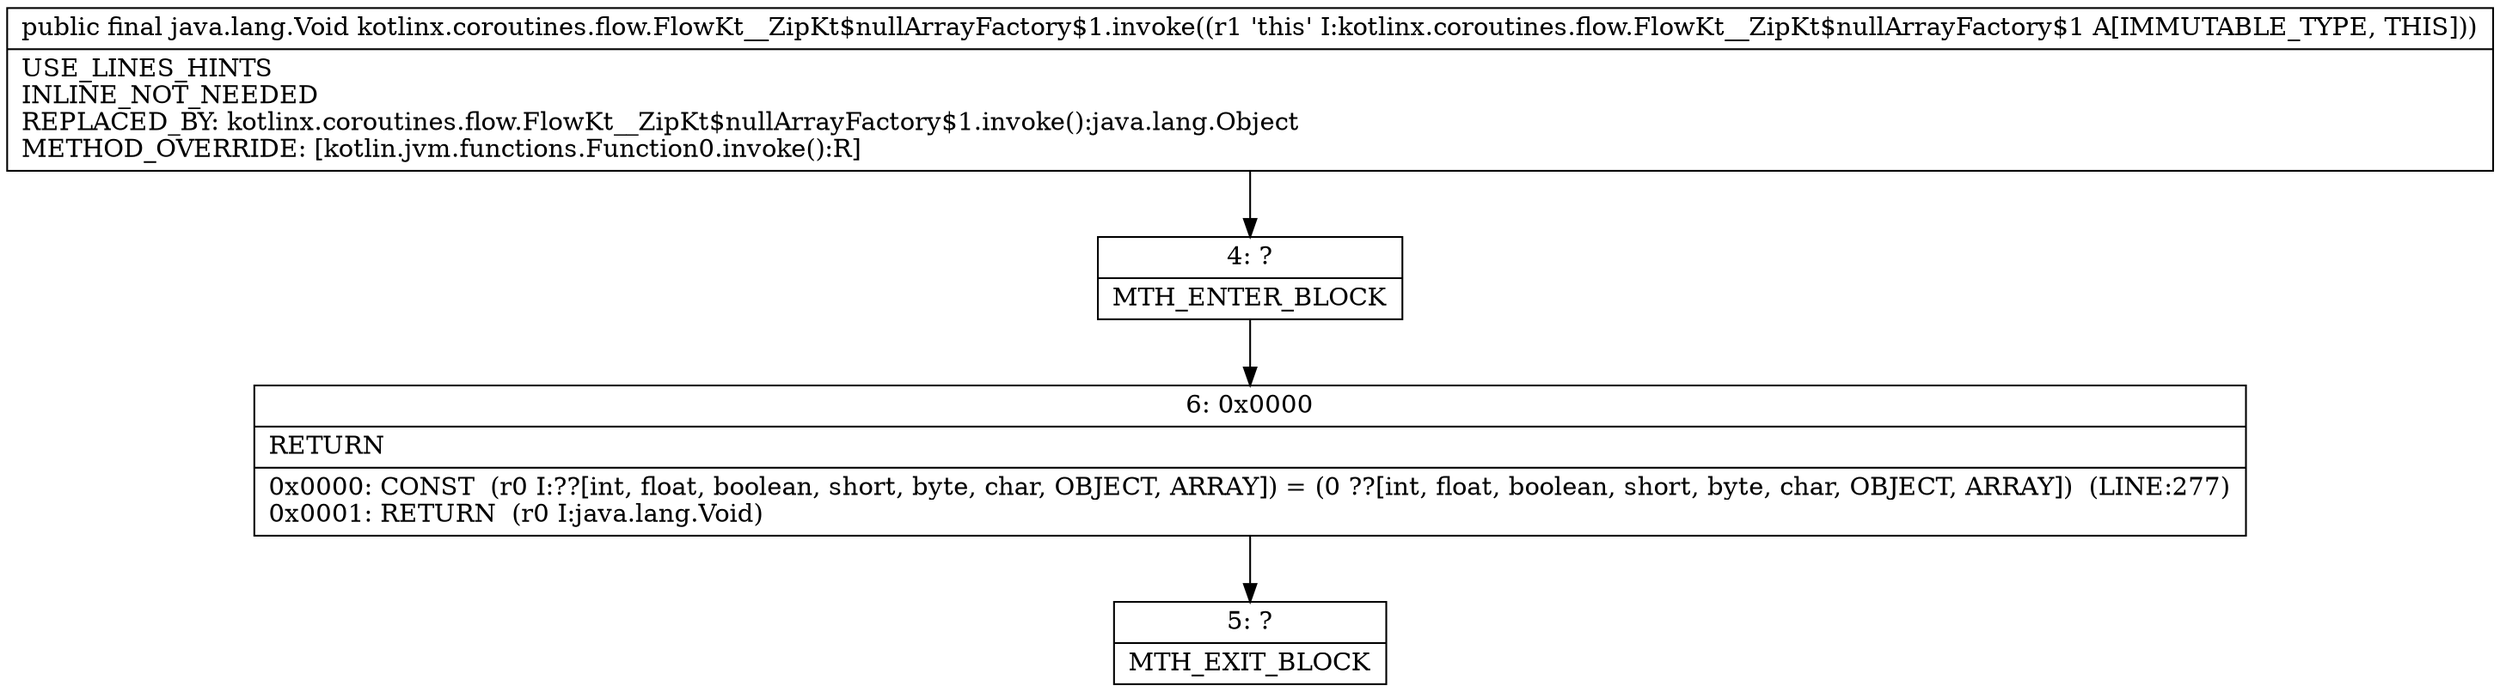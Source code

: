 digraph "CFG forkotlinx.coroutines.flow.FlowKt__ZipKt$nullArrayFactory$1.invoke()Ljava\/lang\/Void;" {
Node_4 [shape=record,label="{4\:\ ?|MTH_ENTER_BLOCK\l}"];
Node_6 [shape=record,label="{6\:\ 0x0000|RETURN\l|0x0000: CONST  (r0 I:??[int, float, boolean, short, byte, char, OBJECT, ARRAY]) = (0 ??[int, float, boolean, short, byte, char, OBJECT, ARRAY])  (LINE:277)\l0x0001: RETURN  (r0 I:java.lang.Void) \l}"];
Node_5 [shape=record,label="{5\:\ ?|MTH_EXIT_BLOCK\l}"];
MethodNode[shape=record,label="{public final java.lang.Void kotlinx.coroutines.flow.FlowKt__ZipKt$nullArrayFactory$1.invoke((r1 'this' I:kotlinx.coroutines.flow.FlowKt__ZipKt$nullArrayFactory$1 A[IMMUTABLE_TYPE, THIS]))  | USE_LINES_HINTS\lINLINE_NOT_NEEDED\lREPLACED_BY: kotlinx.coroutines.flow.FlowKt__ZipKt$nullArrayFactory$1.invoke():java.lang.Object\lMETHOD_OVERRIDE: [kotlin.jvm.functions.Function0.invoke():R]\l}"];
MethodNode -> Node_4;Node_4 -> Node_6;
Node_6 -> Node_5;
}


